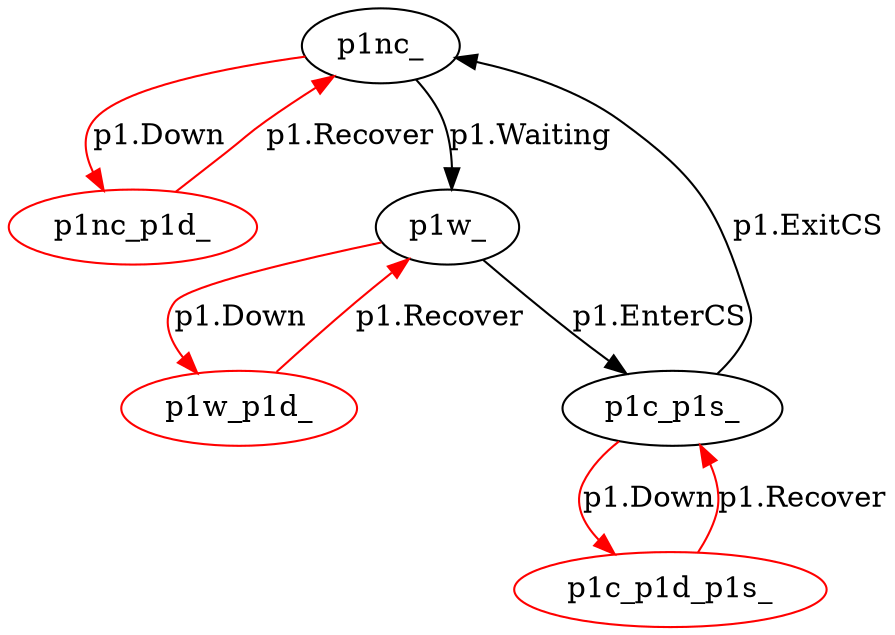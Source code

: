 digraph model {

    p1nc_ -> p1nc_p1d_ [color="red",label = "p1.Down"];
    p1nc_ -> p1w_ [label = "p1.Waiting"];
    p1w_ -> p1w_p1d_ [color="red",label = "p1.Down"];
    p1w_ -> p1c_p1s_ [label = "p1.EnterCS"];
    p1nc_p1d_ [color="red"];
    p1nc_p1d_ -> p1nc_ [color="red",label = "p1.Recover"];
    p1c_p1s_ -> p1c_p1d_p1s_ [color="red",label = "p1.Down"];
    p1c_p1s_ -> p1nc_ [label = "p1.ExitCS"];
    p1w_p1d_ [color="red"];
    p1w_p1d_ -> p1w_ [color="red",label = "p1.Recover"];
    p1c_p1d_p1s_ [color="red"];
    p1c_p1d_p1s_ -> p1c_p1s_ [color="red",label = "p1.Recover"];

}